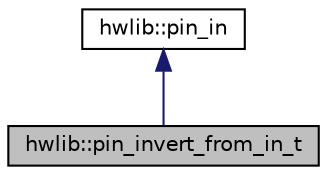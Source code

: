 digraph "hwlib::pin_invert_from_in_t"
{
  edge [fontname="Helvetica",fontsize="10",labelfontname="Helvetica",labelfontsize="10"];
  node [fontname="Helvetica",fontsize="10",shape=record];
  Node2 [label="hwlib::pin_invert_from_in_t",height=0.2,width=0.4,color="black", fillcolor="grey75", style="filled", fontcolor="black"];
  Node3 -> Node2 [dir="back",color="midnightblue",fontsize="10",style="solid",fontname="Helvetica"];
  Node3 [label="hwlib::pin_in",height=0.2,width=0.4,color="black", fillcolor="white", style="filled",URL="$classhwlib_1_1pin__in.html"];
}
